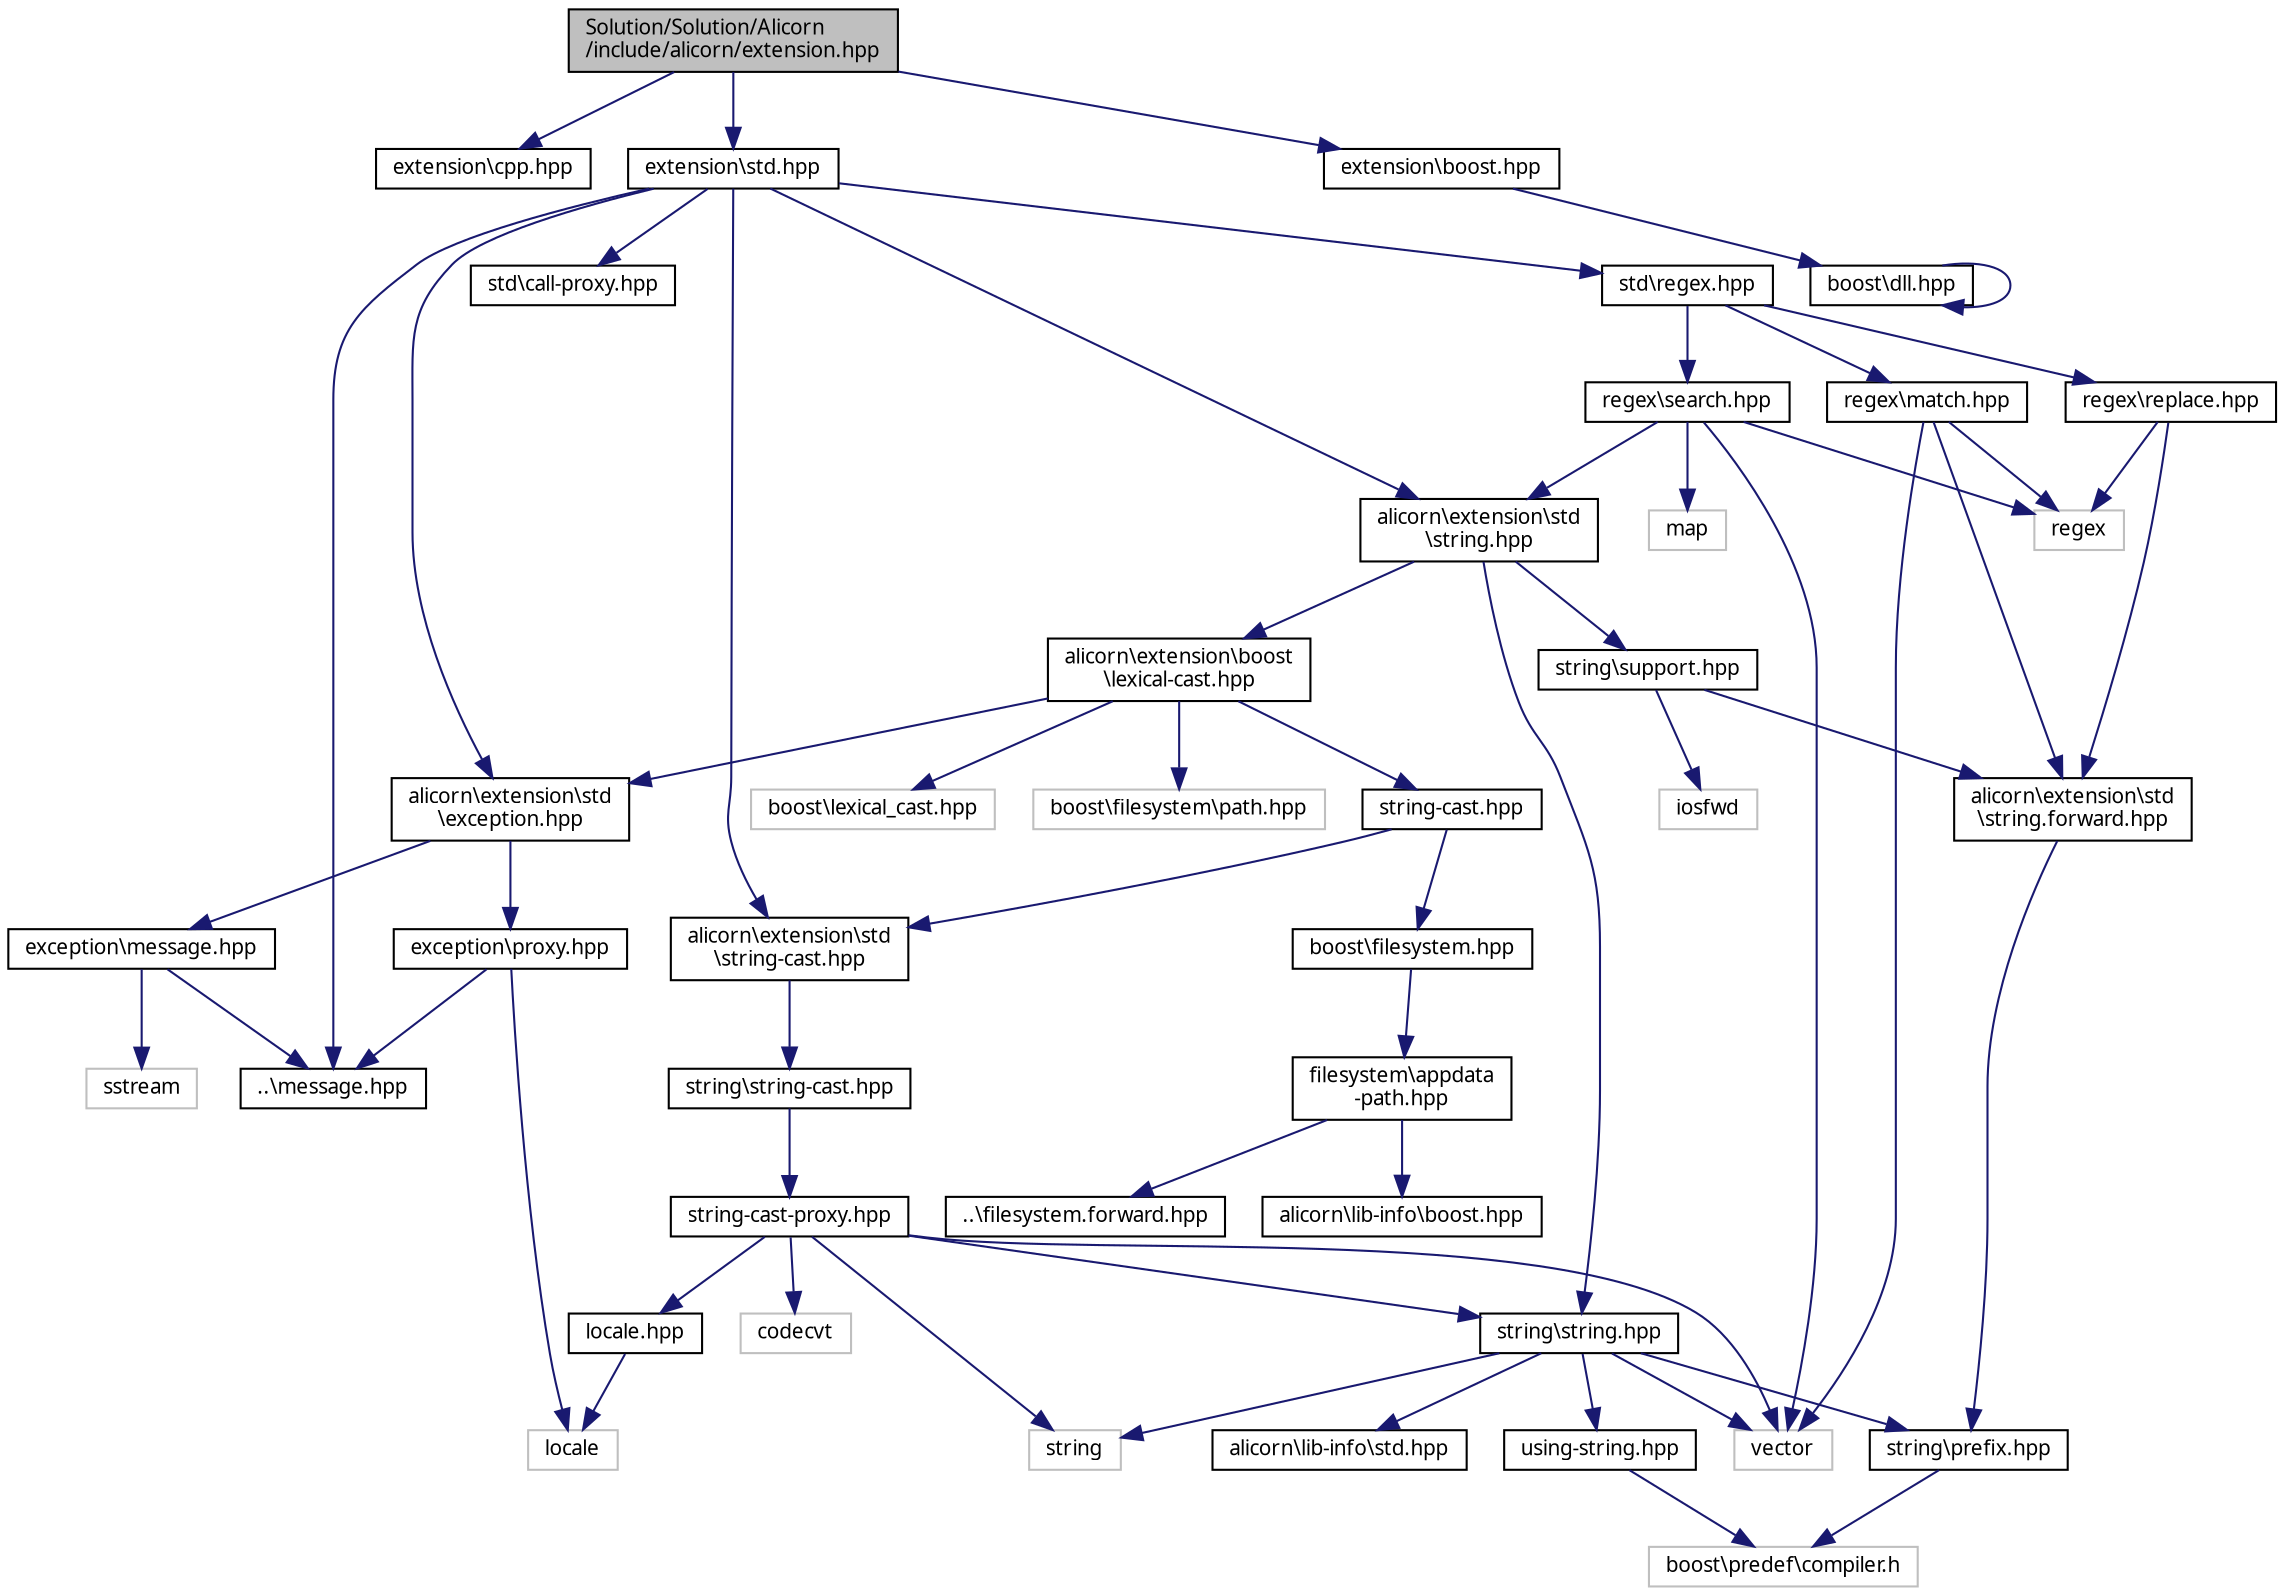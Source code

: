 digraph "Solution/Solution/Alicorn/include/alicorn/extension.hpp"
{
 // INTERACTIVE_SVG=YES
  edge [fontname="Verdana",fontsize="10",labelfontname="Verdana",labelfontsize="10"];
  node [fontname="Verdana",fontsize="10",shape=record];
  Node1 [label="Solution/Solution/Alicorn\l/include/alicorn/extension.hpp",height=0.2,width=0.4,color="black", fillcolor="grey75", style="filled", fontcolor="black"];
  Node1 -> Node2 [color="midnightblue",fontsize="10",style="solid",fontname="Verdana"];
  Node2 [label="extension\\cpp.hpp",height=0.2,width=0.4,color="black", fillcolor="white", style="filled",URL="$a00282_source.html"];
  Node1 -> Node3 [color="midnightblue",fontsize="10",style="solid",fontname="Verdana"];
  Node3 [label="extension\\std.hpp",height=0.2,width=0.4,color="black", fillcolor="white", style="filled",URL="$a00285.html"];
  Node3 -> Node4 [color="midnightblue",fontsize="10",style="solid",fontname="Verdana"];
  Node4 [label="std\\regex.hpp",height=0.2,width=0.4,color="black", fillcolor="white", style="filled",URL="$a00297_source.html"];
  Node4 -> Node5 [color="midnightblue",fontsize="10",style="solid",fontname="Verdana"];
  Node5 [label="regex\\match.hpp",height=0.2,width=0.4,color="black", fillcolor="white", style="filled",URL="$a00299_source.html"];
  Node5 -> Node6 [color="midnightblue",fontsize="10",style="solid",fontname="Verdana"];
  Node6 [label="vector",height=0.2,width=0.4,color="grey75", fillcolor="white", style="filled"];
  Node5 -> Node7 [color="midnightblue",fontsize="10",style="solid",fontname="Verdana"];
  Node7 [label="regex",height=0.2,width=0.4,color="grey75", fillcolor="white", style="filled"];
  Node5 -> Node8 [color="midnightblue",fontsize="10",style="solid",fontname="Verdana"];
  Node8 [label="alicorn\\extension\\std\l\\string.forward.hpp",height=0.2,width=0.4,color="black", fillcolor="white", style="filled",URL="$a00304.html"];
  Node8 -> Node9 [color="midnightblue",fontsize="10",style="solid",fontname="Verdana"];
  Node9 [label="string\\prefix.hpp",height=0.2,width=0.4,color="black", fillcolor="white", style="filled",URL="$a00306_source.html"];
  Node9 -> Node10 [color="midnightblue",fontsize="10",style="solid",fontname="Verdana"];
  Node10 [label="boost\\predef\\compiler.h",height=0.2,width=0.4,color="grey75", fillcolor="white", style="filled"];
  Node4 -> Node11 [color="midnightblue",fontsize="10",style="solid",fontname="Verdana"];
  Node11 [label="regex\\search.hpp",height=0.2,width=0.4,color="black", fillcolor="white", style="filled",URL="$a00303_source.html"];
  Node11 -> Node7 [color="midnightblue",fontsize="10",style="solid",fontname="Verdana"];
  Node11 -> Node6 [color="midnightblue",fontsize="10",style="solid",fontname="Verdana"];
  Node11 -> Node12 [color="midnightblue",fontsize="10",style="solid",fontname="Verdana"];
  Node12 [label="map",height=0.2,width=0.4,color="grey75", fillcolor="white", style="filled"];
  Node11 -> Node13 [color="midnightblue",fontsize="10",style="solid",fontname="Verdana"];
  Node13 [label="alicorn\\extension\\std\l\\string.hpp",height=0.2,width=0.4,color="black", fillcolor="white", style="filled",URL="$a00310_source.html"];
  Node13 -> Node14 [color="midnightblue",fontsize="10",style="solid",fontname="Verdana"];
  Node14 [label="string\\string.hpp",height=0.2,width=0.4,color="black", fillcolor="white", style="filled",URL="$a00309_source.html"];
  Node14 -> Node15 [color="midnightblue",fontsize="10",style="solid",fontname="Verdana"];
  Node15 [label="string",height=0.2,width=0.4,color="grey75", fillcolor="white", style="filled"];
  Node14 -> Node6 [color="midnightblue",fontsize="10",style="solid",fontname="Verdana"];
  Node14 -> Node16 [color="midnightblue",fontsize="10",style="solid",fontname="Verdana"];
  Node16 [label="alicorn\\lib-info\\std.hpp",height=0.2,width=0.4,color="black", fillcolor="white", style="filled",URL="$a00286_source.html"];
  Node14 -> Node9 [color="midnightblue",fontsize="10",style="solid",fontname="Verdana"];
  Node14 -> Node17 [color="midnightblue",fontsize="10",style="solid",fontname="Verdana"];
  Node17 [label="using-string.hpp",height=0.2,width=0.4,color="black", fillcolor="white", style="filled",URL="$a00314_source.html"];
  Node17 -> Node10 [color="midnightblue",fontsize="10",style="solid",fontname="Verdana"];
  Node13 -> Node18 [color="midnightblue",fontsize="10",style="solid",fontname="Verdana"];
  Node18 [label="string\\support.hpp",height=0.2,width=0.4,color="black", fillcolor="white", style="filled",URL="$a00313_source.html"];
  Node18 -> Node19 [color="midnightblue",fontsize="10",style="solid",fontname="Verdana"];
  Node19 [label="iosfwd",height=0.2,width=0.4,color="grey75", fillcolor="white", style="filled"];
  Node18 -> Node8 [color="midnightblue",fontsize="10",style="solid",fontname="Verdana"];
  Node13 -> Node20 [color="midnightblue",fontsize="10",style="solid",fontname="Verdana"];
  Node20 [label="alicorn\\extension\\boost\l\\lexical-cast.hpp",height=0.2,width=0.4,color="black", fillcolor="white", style="filled",URL="$a00276.html"];
  Node20 -> Node21 [color="midnightblue",fontsize="10",style="solid",fontname="Verdana"];
  Node21 [label="boost\\lexical_cast.hpp",height=0.2,width=0.4,color="grey75", fillcolor="white", style="filled"];
  Node20 -> Node22 [color="midnightblue",fontsize="10",style="solid",fontname="Verdana"];
  Node22 [label="boost\\filesystem\\path.hpp",height=0.2,width=0.4,color="grey75", fillcolor="white", style="filled"];
  Node20 -> Node23 [color="midnightblue",fontsize="10",style="solid",fontname="Verdana"];
  Node23 [label="alicorn\\extension\\std\l\\exception.hpp",height=0.2,width=0.4,color="black", fillcolor="white", style="filled",URL="$a00289_source.html"];
  Node23 -> Node24 [color="midnightblue",fontsize="10",style="solid",fontname="Verdana"];
  Node24 [label="exception\\proxy.hpp",height=0.2,width=0.4,color="black", fillcolor="white", style="filled",URL="$a00293_source.html"];
  Node24 -> Node25 [color="midnightblue",fontsize="10",style="solid",fontname="Verdana"];
  Node25 [label="locale",height=0.2,width=0.4,color="grey75", fillcolor="white", style="filled"];
  Node24 -> Node26 [color="midnightblue",fontsize="10",style="solid",fontname="Verdana"];
  Node26 [label="..\\message.hpp",height=0.2,width=0.4,color="black", fillcolor="white", style="filled",URL="$a00291_source.html"];
  Node23 -> Node27 [color="midnightblue",fontsize="10",style="solid",fontname="Verdana"];
  Node27 [label="exception\\message.hpp",height=0.2,width=0.4,color="black", fillcolor="white", style="filled",URL="$a00290_source.html"];
  Node27 -> Node28 [color="midnightblue",fontsize="10",style="solid",fontname="Verdana"];
  Node28 [label="sstream",height=0.2,width=0.4,color="grey75", fillcolor="white", style="filled"];
  Node27 -> Node26 [color="midnightblue",fontsize="10",style="solid",fontname="Verdana"];
  Node20 -> Node29 [color="midnightblue",fontsize="10",style="solid",fontname="Verdana"];
  Node29 [label="string-cast.hpp",height=0.2,width=0.4,color="black", fillcolor="white", style="filled",URL="$a00277.html"];
  Node29 -> Node30 [color="midnightblue",fontsize="10",style="solid",fontname="Verdana"];
  Node30 [label="alicorn\\extension\\std\l\\string-cast.hpp",height=0.2,width=0.4,color="black", fillcolor="white", style="filled",URL="$a00280_source.html"];
  Node30 -> Node31 [color="midnightblue",fontsize="10",style="solid",fontname="Verdana"];
  Node31 [label="string\\string-cast.hpp",height=0.2,width=0.4,color="black", fillcolor="white", style="filled",URL="$a00279_source.html"];
  Node31 -> Node32 [color="midnightblue",fontsize="10",style="solid",fontname="Verdana"];
  Node32 [label="string-cast-proxy.hpp",height=0.2,width=0.4,color="black", fillcolor="white", style="filled",URL="$a00307_source.html"];
  Node32 -> Node6 [color="midnightblue",fontsize="10",style="solid",fontname="Verdana"];
  Node32 -> Node15 [color="midnightblue",fontsize="10",style="solid",fontname="Verdana"];
  Node32 -> Node33 [color="midnightblue",fontsize="10",style="solid",fontname="Verdana"];
  Node33 [label="codecvt",height=0.2,width=0.4,color="grey75", fillcolor="white", style="filled"];
  Node32 -> Node14 [color="midnightblue",fontsize="10",style="solid",fontname="Verdana"];
  Node32 -> Node34 [color="midnightblue",fontsize="10",style="solid",fontname="Verdana"];
  Node34 [label="locale.hpp",height=0.2,width=0.4,color="black", fillcolor="white", style="filled",URL="$a00305_source.html"];
  Node34 -> Node25 [color="midnightblue",fontsize="10",style="solid",fontname="Verdana"];
  Node29 -> Node35 [color="midnightblue",fontsize="10",style="solid",fontname="Verdana"];
  Node35 [label="boost\\filesystem.hpp",height=0.2,width=0.4,color="black", fillcolor="white", style="filled",URL="$a00271_source.html"];
  Node35 -> Node36 [color="midnightblue",fontsize="10",style="solid",fontname="Verdana"];
  Node36 [label="filesystem\\appdata\l-path.hpp",height=0.2,width=0.4,color="black", fillcolor="white", style="filled",URL="$a00273_source.html"];
  Node36 -> Node37 [color="midnightblue",fontsize="10",style="solid",fontname="Verdana"];
  Node37 [label="..\\filesystem.forward.hpp",height=0.2,width=0.4,color="black", fillcolor="white", style="filled",URL="$a00270.html"];
  Node36 -> Node38 [color="midnightblue",fontsize="10",style="solid",fontname="Verdana"];
  Node38 [label="alicorn\\lib-info\\boost.hpp",height=0.2,width=0.4,color="black", fillcolor="white", style="filled",URL="$a00268_source.html"];
  Node4 -> Node39 [color="midnightblue",fontsize="10",style="solid",fontname="Verdana"];
  Node39 [label="regex\\replace.hpp",height=0.2,width=0.4,color="black", fillcolor="white", style="filled",URL="$a00301_source.html"];
  Node39 -> Node7 [color="midnightblue",fontsize="10",style="solid",fontname="Verdana"];
  Node39 -> Node8 [color="midnightblue",fontsize="10",style="solid",fontname="Verdana"];
  Node3 -> Node13 [color="midnightblue",fontsize="10",style="solid",fontname="Verdana"];
  Node3 -> Node26 [color="midnightblue",fontsize="10",style="solid",fontname="Verdana"];
  Node3 -> Node23 [color="midnightblue",fontsize="10",style="solid",fontname="Verdana"];
  Node3 -> Node40 [color="midnightblue",fontsize="10",style="solid",fontname="Verdana"];
  Node40 [label="std\\call-proxy.hpp",height=0.2,width=0.4,color="black", fillcolor="white", style="filled",URL="$a00287_source.html"];
  Node3 -> Node30 [color="midnightblue",fontsize="10",style="solid",fontname="Verdana"];
  Node1 -> Node41 [color="midnightblue",fontsize="10",style="solid",fontname="Verdana"];
  Node41 [label="extension\\boost.hpp",height=0.2,width=0.4,color="black", fillcolor="white", style="filled",URL="$a00267.html"];
  Node41 -> Node42 [color="midnightblue",fontsize="10",style="solid",fontname="Verdana"];
  Node42 [label="boost\\dll.hpp",height=0.2,width=0.4,color="black", fillcolor="white", style="filled",URL="$a00269_source.html"];
  Node42 -> Node42 [color="midnightblue",fontsize="10",style="solid",fontname="Verdana"];
}
